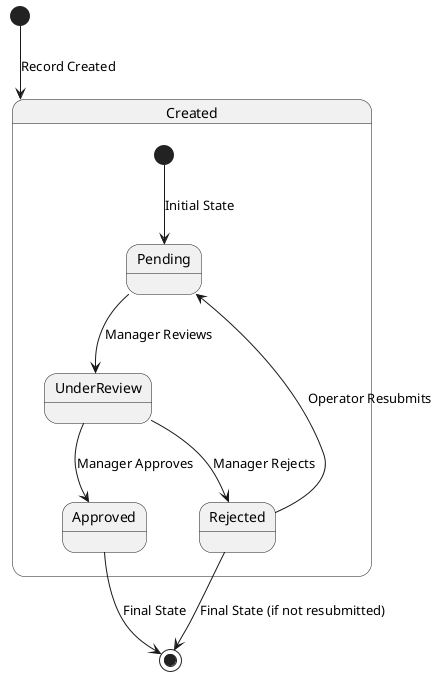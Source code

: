 @startuml Weight Record State Diagram

[*] --> Created : Record Created

state Created {
  [*] --> Pending : Initial State
  Pending --> UnderReview : Manager Reviews
  UnderReview --> Approved : Manager Approves
  UnderReview --> Rejected : Manager Rejects
  Rejected --> Pending : Operator Resubmits
}

Approved --> [*] : Final State
Rejected --> [*] : Final State (if not resubmitted)

@enduml